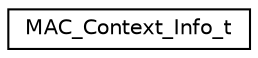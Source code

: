 digraph "Graphical Class Hierarchy"
{
 // LATEX_PDF_SIZE
  edge [fontname="Helvetica",fontsize="10",labelfontname="Helvetica",labelfontsize="10"];
  node [fontname="Helvetica",fontsize="10",shape=record];
  rankdir="LR";
  Node0 [label="MAC_Context_Info_t",height=0.2,width=0.4,color="black", fillcolor="white", style="filled",URL="$structMAC__Context__Info__t.html",tooltip=" "];
}

